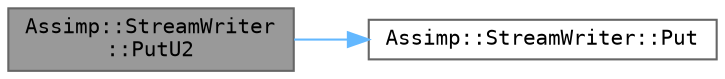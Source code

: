 digraph "Assimp::StreamWriter::PutU2"
{
 // LATEX_PDF_SIZE
  bgcolor="transparent";
  edge [fontname=Terminal,fontsize=10,labelfontname=Helvetica,labelfontsize=10];
  node [fontname=Terminal,fontsize=10,shape=box,height=0.2,width=0.4];
  rankdir="LR";
  Node1 [label="Assimp::StreamWriter\l::PutU2",height=0.2,width=0.4,color="gray40", fillcolor="grey60", style="filled", fontcolor="black",tooltip=" "];
  Node1 -> Node2 [color="steelblue1",style="solid"];
  Node2 [label="Assimp::StreamWriter::Put",height=0.2,width=0.4,color="grey40", fillcolor="white", style="filled",URL="$class_assimp_1_1_stream_writer.html#a7219b4acc925ba6890e77ff997e4dc4a",tooltip=" "];
}
